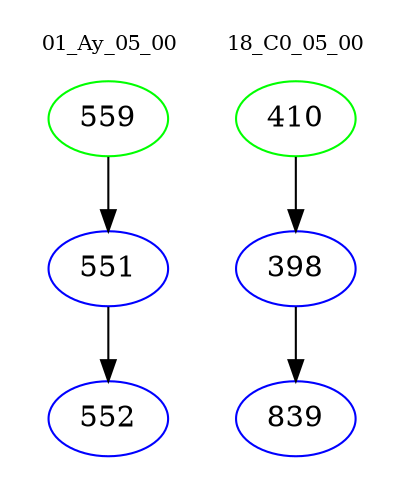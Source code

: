 digraph{
subgraph cluster_0 {
color = white
label = "01_Ay_05_00";
fontsize=10;
T0_559 [label="559", color="green"]
T0_559 -> T0_551 [color="black"]
T0_551 [label="551", color="blue"]
T0_551 -> T0_552 [color="black"]
T0_552 [label="552", color="blue"]
}
subgraph cluster_1 {
color = white
label = "18_C0_05_00";
fontsize=10;
T1_410 [label="410", color="green"]
T1_410 -> T1_398 [color="black"]
T1_398 [label="398", color="blue"]
T1_398 -> T1_839 [color="black"]
T1_839 [label="839", color="blue"]
}
}
